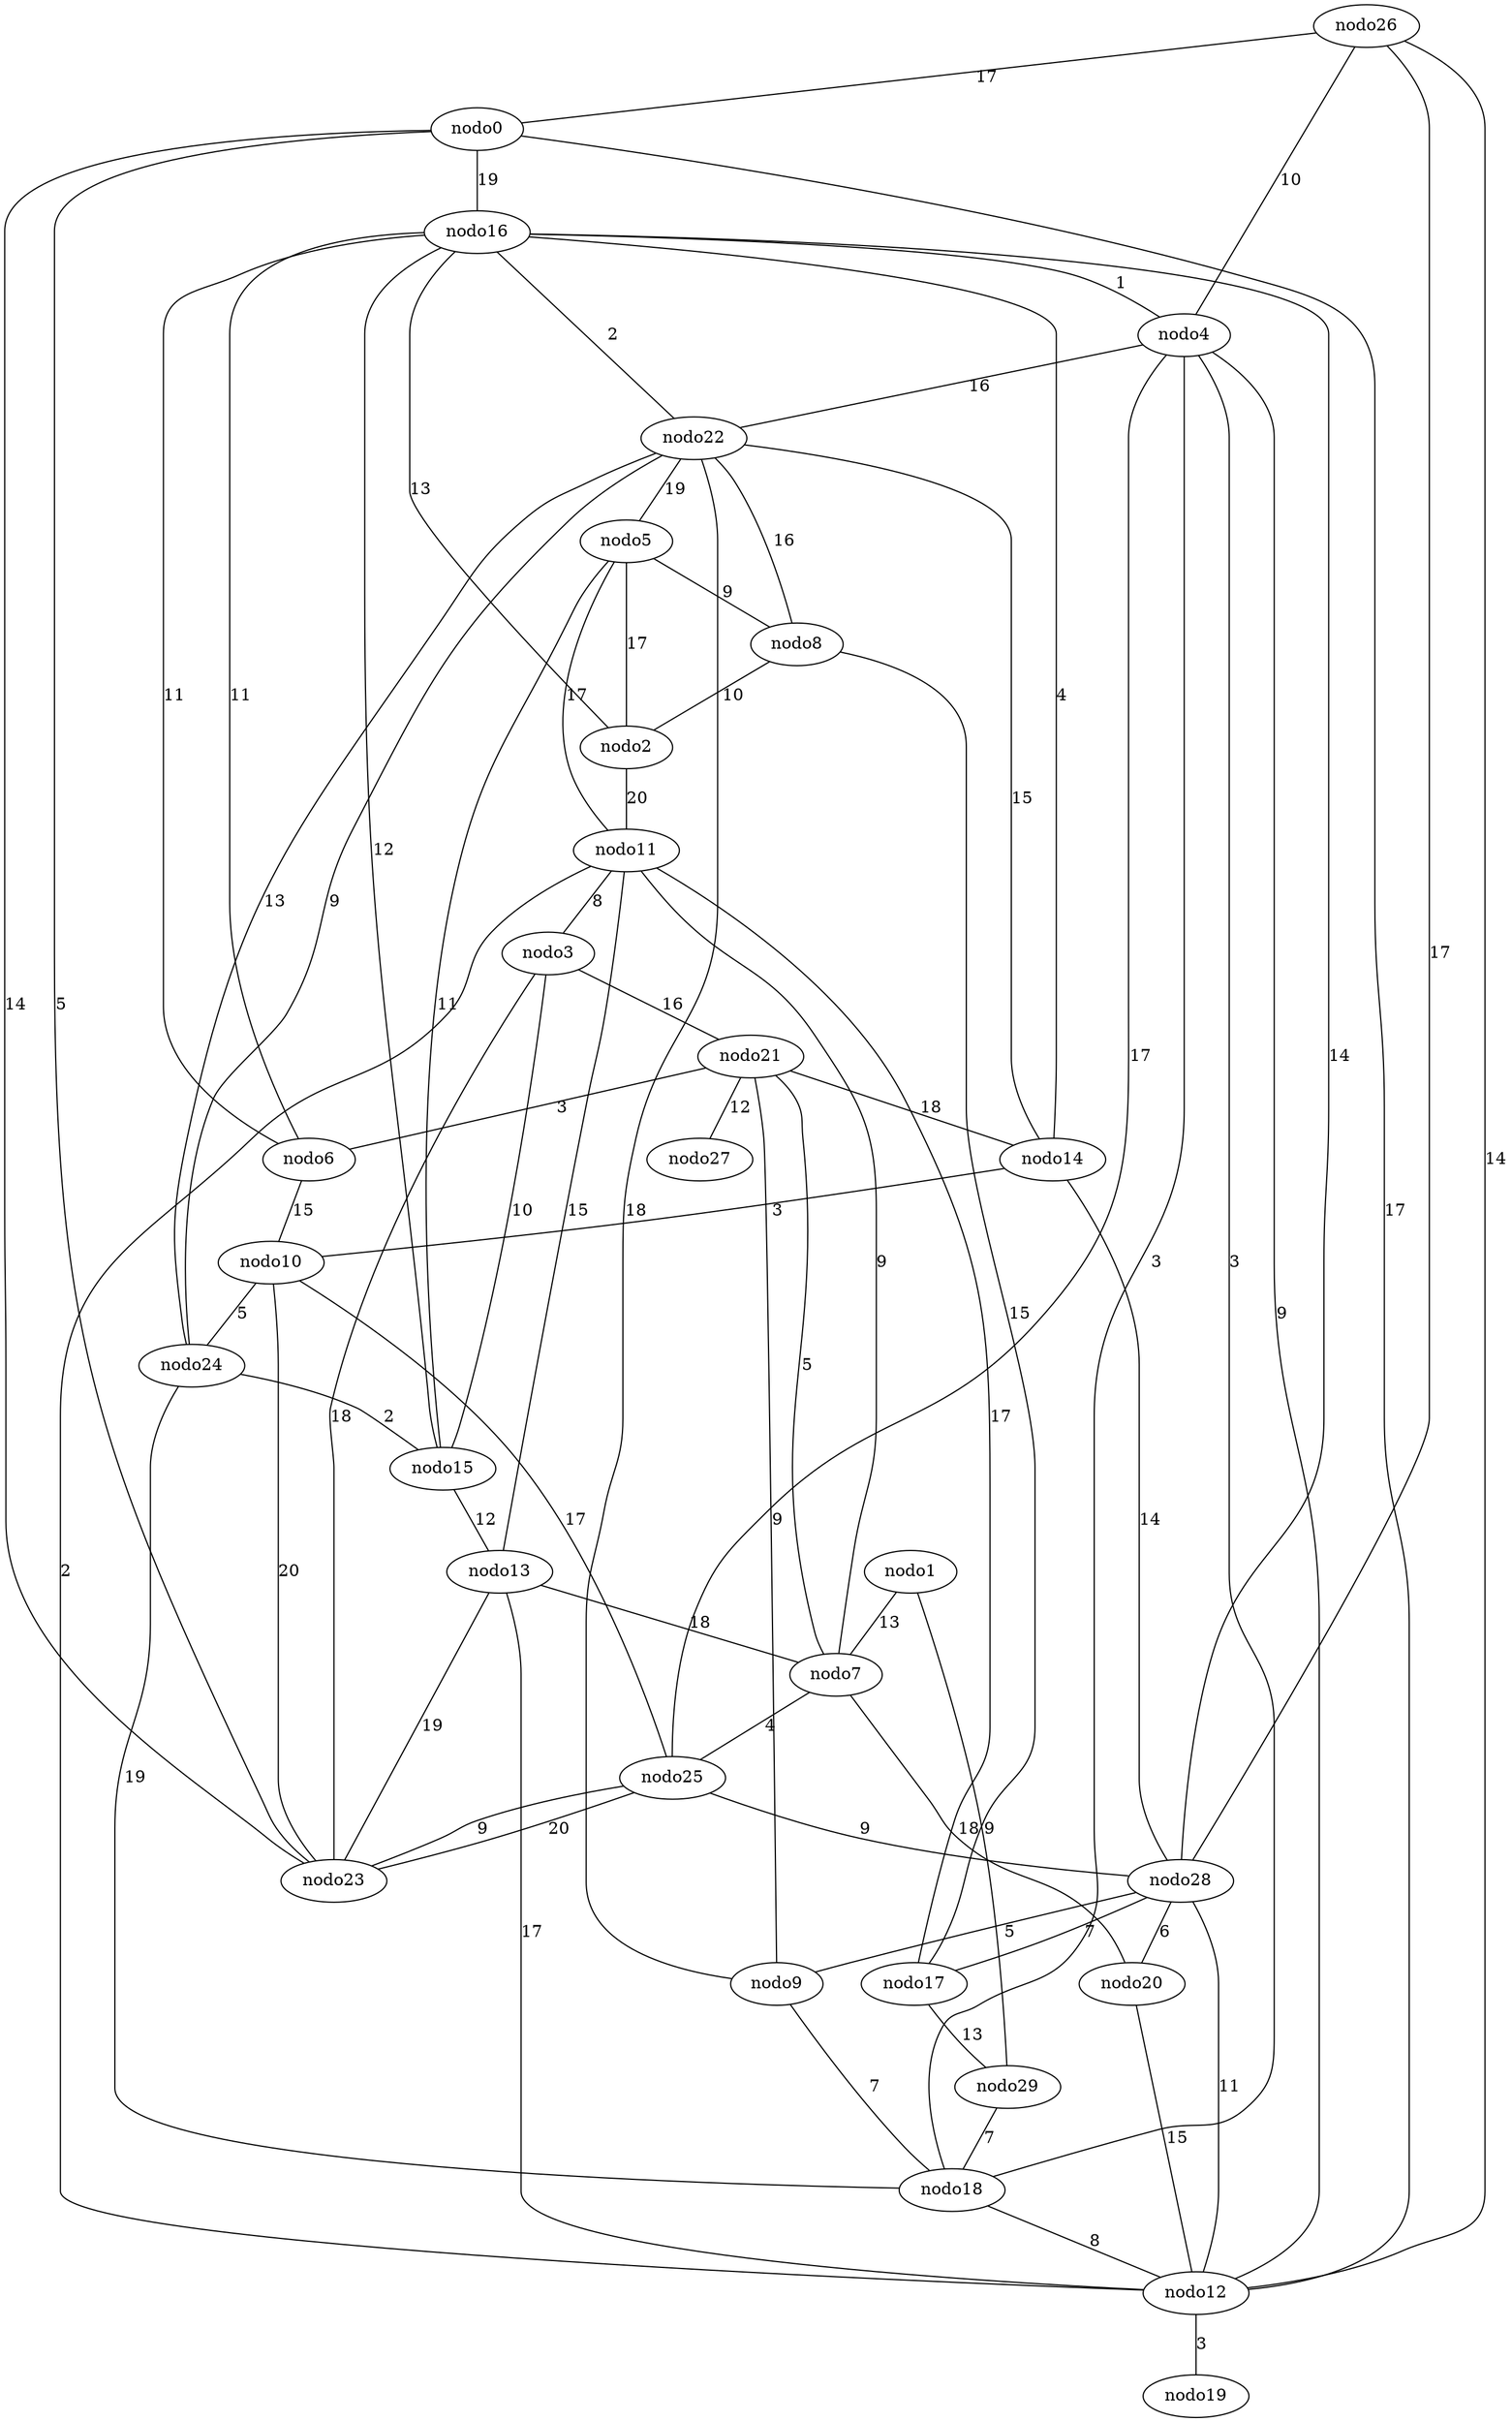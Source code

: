graph X {
 0 [label="nodo0"];
 1 [label="nodo1"];
 2 [label="nodo2"];
 3 [label="nodo3"];
 4 [label="nodo4"];
 5 [label="nodo5"];
 6 [label="nodo6"];
 7 [label="nodo7"];
 8 [label="nodo8"];
 9 [label="nodo9"];
 10 [label="nodo10"];
 11 [label="nodo11"];
 12 [label="nodo12"];
 13 [label="nodo13"];
 14 [label="nodo14"];
 15 [label="nodo15"];
 16 [label="nodo16"];
 17 [label="nodo17"];
 18 [label="nodo18"];
 19 [label="nodo19"];
 20 [label="nodo20"];
 21 [label="nodo21"];
 22 [label="nodo22"];
 23 [label="nodo23"];
 24 [label="nodo24"];
 25 [label="nodo25"];
 26 [label="nodo26"];
 27 [label="nodo27"];
 28 [label="nodo28"];
 29 [label="nodo29"];
  0 -- 16  [label="19"];
  0 -- 23  [label="5"];
  1 -- 7  [label="13"];
  1 -- 29  [label="9"];
  2 -- 5  [label="17"];
  2 -- 11  [label="20"];
  2 -- 16  [label="13"];
  3 -- 21  [label="16"];
  4 -- 12  [label="9"];
  4 -- 18  [label="3"];
  4 -- 22  [label="16"];
  4 -- 25  [label="17"];
  5 -- 8  [label="9"];
  5 -- 11  [label="17"];
  6 -- 10  [label="15"];
  6 -- 16  [label="11"];
  7 -- 11  [label="9"];
  7 -- 20  [label="18"];
  7 -- 21  [label="5"];
  7 -- 25  [label="4"];
  8 -- 2  [label="10"];
  9 -- 18  [label="7"];
  9 -- 22  [label="18"];
  10 -- 24  [label="5"];
  10 -- 25  [label="17"];
  11 -- 3  [label="8"];
  11 -- 12  [label="2"];
  11 -- 13  [label="15"];
  11 -- 17  [label="17"];
  12 -- 0  [label="17"];
  12 -- 19  [label="3"];
  13 -- 7  [label="18"];
  13 -- 12  [label="17"];
  14 -- 10  [label="3"];
  14 -- 16  [label="4"];
  14 -- 28  [label="14"];
  15 -- 3  [label="10"];
  15 -- 5  [label="11"];
  15 -- 13  [label="12"];
  16 -- 4  [label="1"];
  16 -- 6  [label="11"];
  16 -- 15  [label="12"];
  16 -- 22  [label="2"];
  17 -- 8  [label="15"];
  17 -- 29  [label="13"];
  18 -- 4  [label="3"];
  18 -- 12  [label="8"];
  20 -- 12  [label="15"];
  21 -- 6  [label="3"];
  21 -- 9  [label="9"];
  21 -- 14  [label="18"];
  21 -- 27  [label="12"];
  22 -- 5  [label="19"];
  22 -- 8  [label="16"];
  22 -- 14  [label="15"];
  22 -- 24  [label="9"];
  23 -- 0  [label="14"];
  23 -- 3  [label="18"];
  23 -- 10  [label="20"];
  23 -- 13  [label="19"];
  23 -- 25  [label="20"];
  24 -- 15  [label="2"];
  24 -- 18  [label="19"];
  24 -- 22  [label="13"];
  25 -- 23  [label="9"];
  25 -- 28  [label="9"];
  26 -- 0  [label="17"];
  26 -- 4  [label="10"];
  26 -- 12  [label="14"];
  26 -- 28  [label="17"];
  28 -- 9  [label="5"];
  28 -- 12  [label="11"];
  28 -- 16  [label="14"];
  28 -- 17  [label="7"];
  28 -- 20  [label="6"];
  29 -- 18  [label="7"];
}
